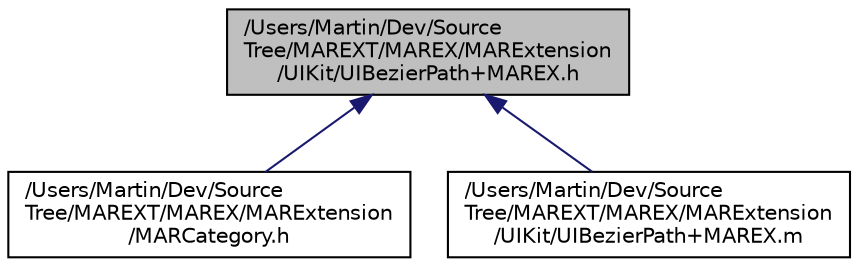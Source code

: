 digraph "/Users/Martin/Dev/SourceTree/MAREXT/MAREX/MARExtension/UIKit/UIBezierPath+MAREX.h"
{
  edge [fontname="Helvetica",fontsize="10",labelfontname="Helvetica",labelfontsize="10"];
  node [fontname="Helvetica",fontsize="10",shape=record];
  Node2 [label="/Users/Martin/Dev/Source\lTree/MAREXT/MAREX/MARExtension\l/UIKit/UIBezierPath+MAREX.h",height=0.2,width=0.4,color="black", fillcolor="grey75", style="filled", fontcolor="black"];
  Node2 -> Node3 [dir="back",color="midnightblue",fontsize="10",style="solid",fontname="Helvetica"];
  Node3 [label="/Users/Martin/Dev/Source\lTree/MAREXT/MAREX/MARExtension\l/MARCategory.h",height=0.2,width=0.4,color="black", fillcolor="white", style="filled",URL="$_m_a_r_category_8h.html"];
  Node2 -> Node4 [dir="back",color="midnightblue",fontsize="10",style="solid",fontname="Helvetica"];
  Node4 [label="/Users/Martin/Dev/Source\lTree/MAREXT/MAREX/MARExtension\l/UIKit/UIBezierPath+MAREX.m",height=0.2,width=0.4,color="black", fillcolor="white", style="filled",URL="$_u_i_bezier_path_09_m_a_r_e_x_8m.html"];
}
